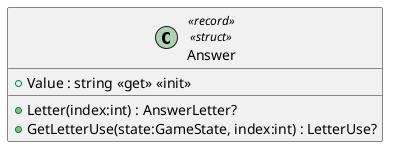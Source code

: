 @startuml
class Answer <<record>> <<struct>> {
    + Value : string <<get>> <<init>>
    + Letter(index:int) : AnswerLetter?
    + GetLetterUse(state:GameState, index:int) : LetterUse?
}
@enduml
